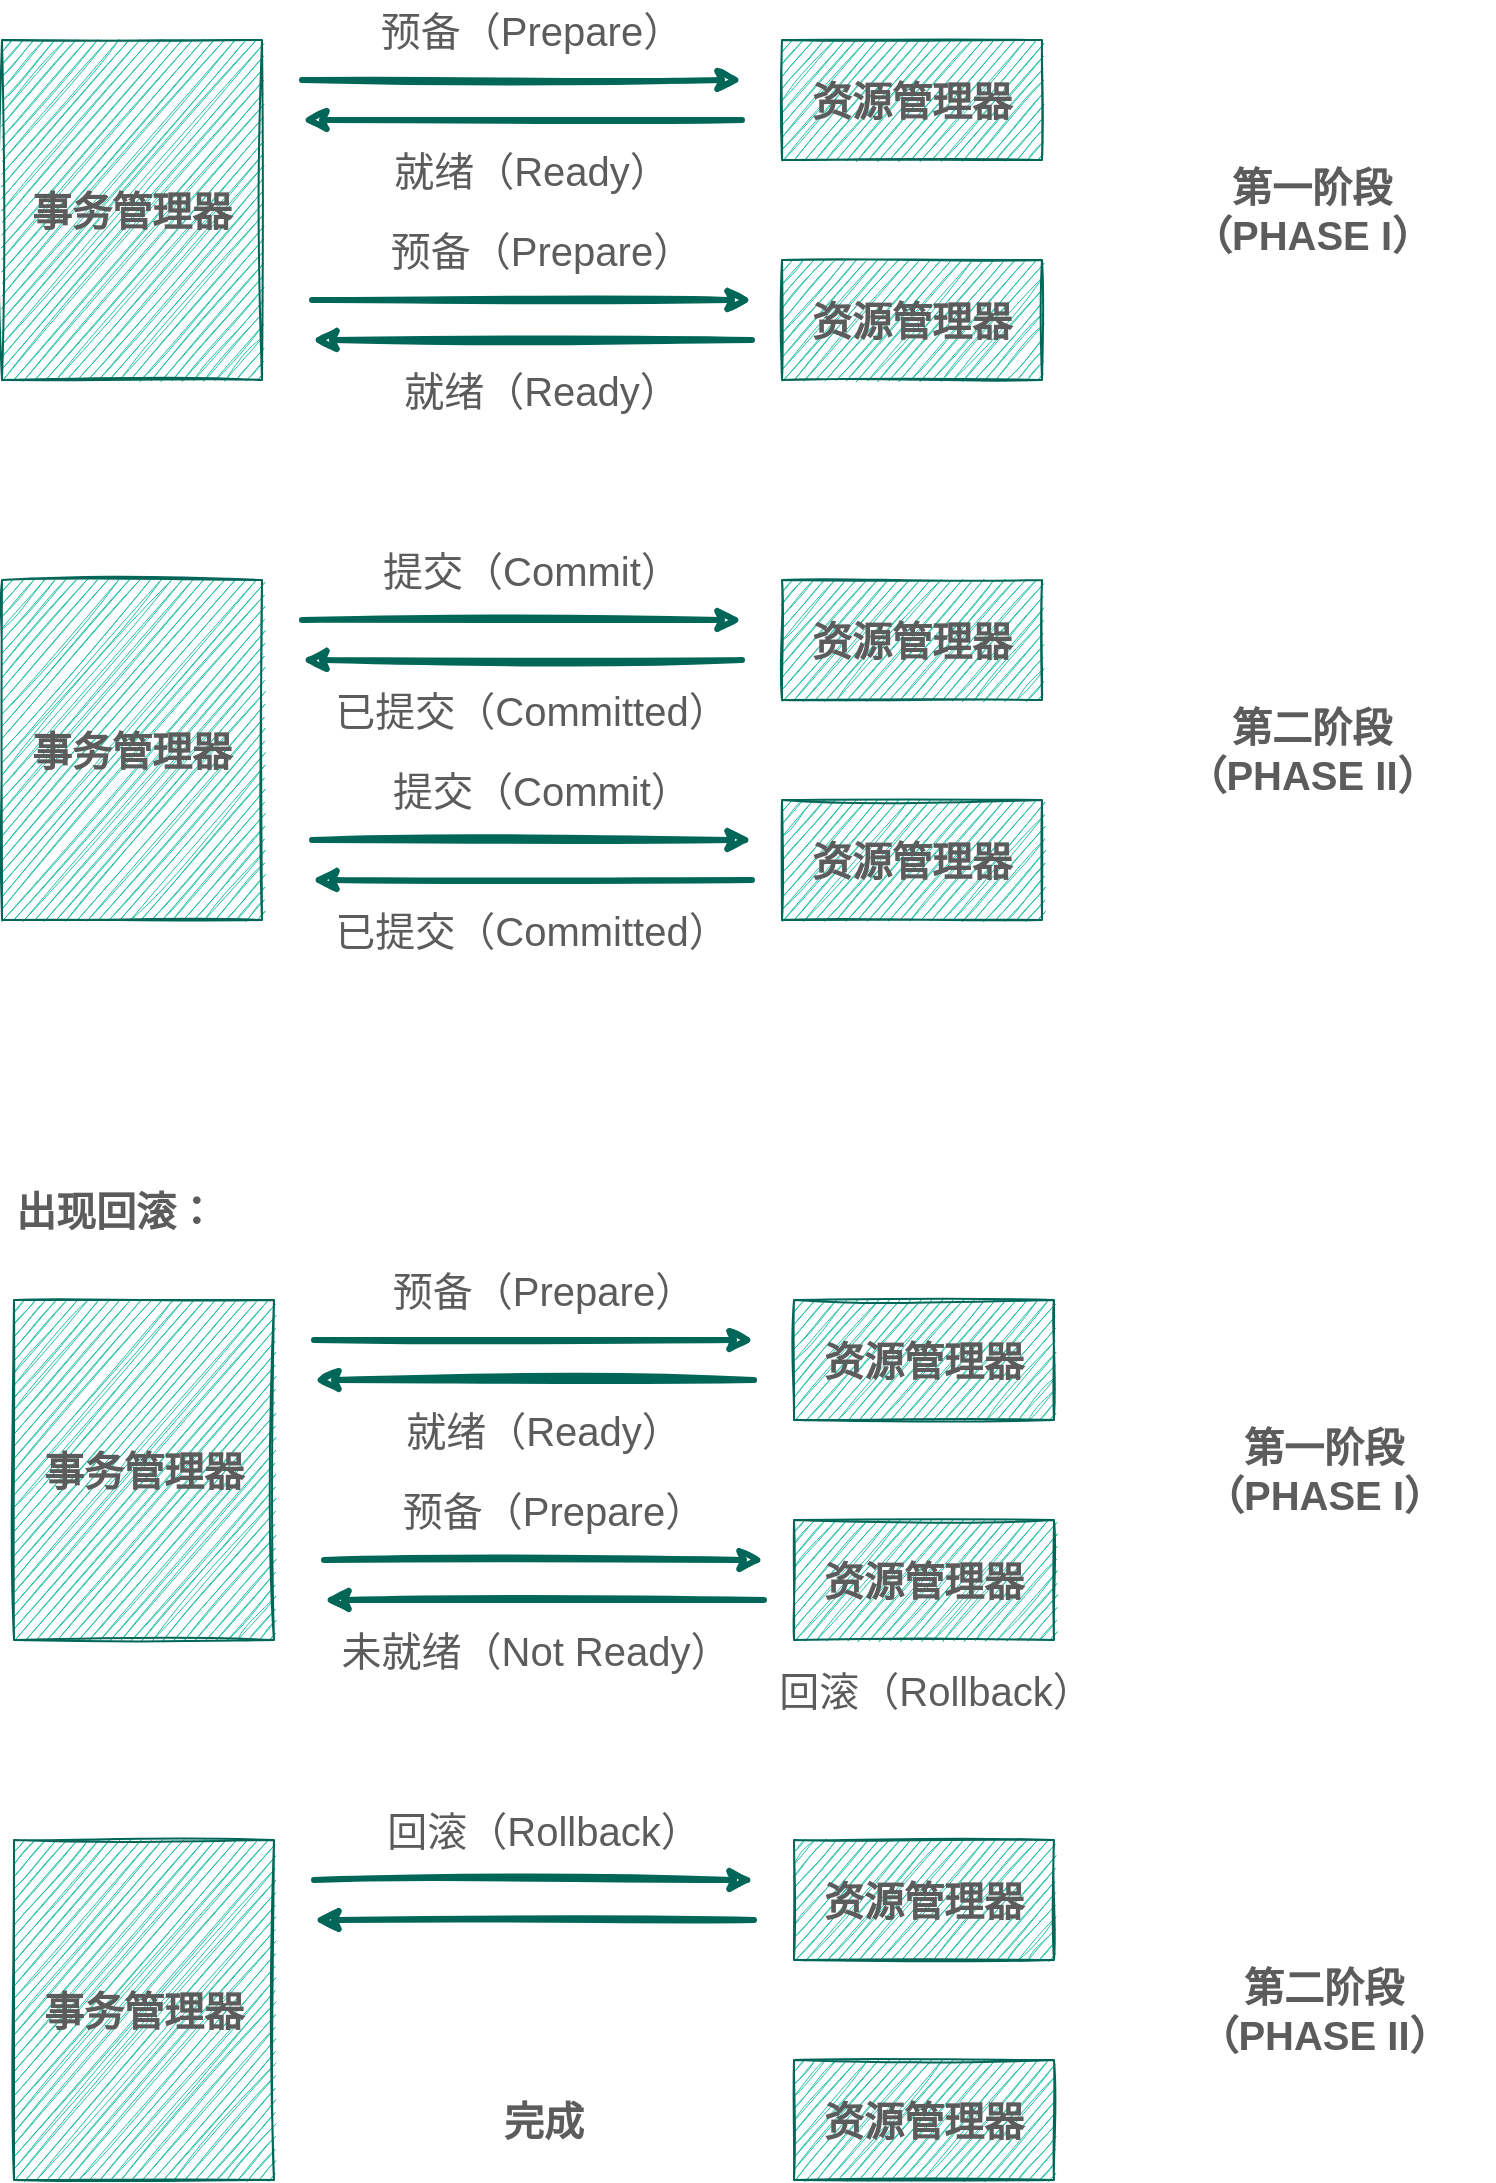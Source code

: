 <mxfile version="15.8.4" type="device"><diagram id="Ddjgypm_HfHKRWtwXlxe" name="第 1 页"><mxGraphModel dx="1422" dy="857" grid="1" gridSize="10" guides="1" tooltips="1" connect="1" arrows="1" fold="1" page="1" pageScale="1" pageWidth="827" pageHeight="1169" math="0" shadow="0"><root><mxCell id="0"/><mxCell id="1" parent="0"/><mxCell id="6Hvb_LxCjrMcxpyuRGAF-2" value="&lt;font style=&quot;font-size: 20px&quot;&gt;&lt;b&gt;事务管理器&lt;/b&gt;&lt;/font&gt;" style="rounded=0;whiteSpace=wrap;html=1;fontFamily=Comic Sans MS;fontColor=#5C5C5C;strokeColor=#006658;fillColor=#21C0A5;align=center;sketch=1;" vertex="1" parent="1"><mxGeometry x="40" y="60" width="130" height="170" as="geometry"/></mxCell><mxCell id="6Hvb_LxCjrMcxpyuRGAF-3" value="&lt;font style=&quot;font-size: 20px&quot;&gt;&lt;b&gt;资源管理器&lt;/b&gt;&lt;/font&gt;" style="rounded=0;whiteSpace=wrap;html=1;fontFamily=Comic Sans MS;fontColor=#5C5C5C;strokeColor=#006658;fillColor=#21C0A5;align=center;sketch=1;" vertex="1" parent="1"><mxGeometry x="430" y="60" width="130" height="60" as="geometry"/></mxCell><mxCell id="6Hvb_LxCjrMcxpyuRGAF-4" value="&lt;font style=&quot;font-size: 20px&quot;&gt;&lt;b&gt;资源管理器&lt;/b&gt;&lt;/font&gt;" style="rounded=0;whiteSpace=wrap;html=1;fontFamily=Comic Sans MS;fontColor=#5C5C5C;strokeColor=#006658;fillColor=#21C0A5;align=center;sketch=1;" vertex="1" parent="1"><mxGeometry x="430" y="170" width="130" height="60" as="geometry"/></mxCell><mxCell id="6Hvb_LxCjrMcxpyuRGAF-5" value="" style="endArrow=classic;html=1;rounded=1;fontSize=20;fontColor=#5C5C5C;strokeColor=#006658;fillColor=#21C0A5;curved=0;strokeWidth=3;sketch=1;" edge="1" parent="1"><mxGeometry width="50" height="50" relative="1" as="geometry"><mxPoint x="190" y="80" as="sourcePoint"/><mxPoint x="410" y="80" as="targetPoint"/></mxGeometry></mxCell><mxCell id="6Hvb_LxCjrMcxpyuRGAF-7" value="" style="endArrow=classic;html=1;rounded=1;fontSize=20;fontColor=#5C5C5C;strokeColor=#006658;fillColor=#21C0A5;curved=0;strokeWidth=3;sketch=1;" edge="1" parent="1"><mxGeometry width="50" height="50" relative="1" as="geometry"><mxPoint x="410" y="100" as="sourcePoint"/><mxPoint x="190" y="100" as="targetPoint"/></mxGeometry></mxCell><mxCell id="6Hvb_LxCjrMcxpyuRGAF-10" value="预备（Prepare）" style="text;html=1;strokeColor=none;fillColor=none;align=center;verticalAlign=middle;whiteSpace=wrap;rounded=0;fontSize=20;fontColor=#5C5C5C;sketch=1;" vertex="1" parent="1"><mxGeometry x="220" y="40" width="170" height="30" as="geometry"/></mxCell><mxCell id="6Hvb_LxCjrMcxpyuRGAF-11" value="就绪（Ready）" style="text;html=1;strokeColor=none;fillColor=none;align=center;verticalAlign=middle;whiteSpace=wrap;rounded=0;fontSize=20;fontColor=#5C5C5C;sketch=1;" vertex="1" parent="1"><mxGeometry x="220" y="110" width="170" height="30" as="geometry"/></mxCell><mxCell id="6Hvb_LxCjrMcxpyuRGAF-12" value="" style="endArrow=classic;html=1;rounded=1;fontSize=20;fontColor=#5C5C5C;strokeColor=#006658;fillColor=#21C0A5;curved=0;strokeWidth=3;sketch=1;" edge="1" parent="1"><mxGeometry width="50" height="50" relative="1" as="geometry"><mxPoint x="195" y="190" as="sourcePoint"/><mxPoint x="415" y="190" as="targetPoint"/></mxGeometry></mxCell><mxCell id="6Hvb_LxCjrMcxpyuRGAF-13" value="" style="endArrow=classic;html=1;rounded=1;fontSize=20;fontColor=#5C5C5C;strokeColor=#006658;fillColor=#21C0A5;curved=0;strokeWidth=3;sketch=1;" edge="1" parent="1"><mxGeometry width="50" height="50" relative="1" as="geometry"><mxPoint x="415" y="210" as="sourcePoint"/><mxPoint x="195" y="210" as="targetPoint"/></mxGeometry></mxCell><mxCell id="6Hvb_LxCjrMcxpyuRGAF-14" value="预备（Prepare）" style="text;html=1;strokeColor=none;fillColor=none;align=center;verticalAlign=middle;whiteSpace=wrap;rounded=0;fontSize=20;fontColor=#5C5C5C;sketch=1;" vertex="1" parent="1"><mxGeometry x="225" y="150" width="170" height="30" as="geometry"/></mxCell><mxCell id="6Hvb_LxCjrMcxpyuRGAF-15" value="就绪（Ready）" style="text;html=1;strokeColor=none;fillColor=none;align=center;verticalAlign=middle;whiteSpace=wrap;rounded=0;fontSize=20;fontColor=#5C5C5C;sketch=1;" vertex="1" parent="1"><mxGeometry x="225" y="220" width="170" height="30" as="geometry"/></mxCell><mxCell id="6Hvb_LxCjrMcxpyuRGAF-16" value="&lt;font style=&quot;font-size: 20px&quot;&gt;&lt;b&gt;事务管理器&lt;/b&gt;&lt;/font&gt;" style="rounded=0;whiteSpace=wrap;html=1;fontFamily=Comic Sans MS;fontColor=#5C5C5C;strokeColor=#006658;fillColor=#21C0A5;align=center;sketch=1;" vertex="1" parent="1"><mxGeometry x="40" y="330" width="130" height="170" as="geometry"/></mxCell><mxCell id="6Hvb_LxCjrMcxpyuRGAF-17" value="&lt;font style=&quot;font-size: 20px&quot;&gt;&lt;b&gt;资源管理器&lt;/b&gt;&lt;/font&gt;" style="rounded=0;whiteSpace=wrap;html=1;fontFamily=Comic Sans MS;fontColor=#5C5C5C;strokeColor=#006658;fillColor=#21C0A5;align=center;sketch=1;" vertex="1" parent="1"><mxGeometry x="430" y="330" width="130" height="60" as="geometry"/></mxCell><mxCell id="6Hvb_LxCjrMcxpyuRGAF-18" value="&lt;font style=&quot;font-size: 20px&quot;&gt;&lt;b&gt;资源管理器&lt;/b&gt;&lt;/font&gt;" style="rounded=0;whiteSpace=wrap;html=1;fontFamily=Comic Sans MS;fontColor=#5C5C5C;strokeColor=#006658;fillColor=#21C0A5;align=center;sketch=1;" vertex="1" parent="1"><mxGeometry x="430" y="440" width="130" height="60" as="geometry"/></mxCell><mxCell id="6Hvb_LxCjrMcxpyuRGAF-19" value="" style="endArrow=classic;html=1;rounded=1;fontSize=20;fontColor=#5C5C5C;strokeColor=#006658;fillColor=#21C0A5;curved=0;strokeWidth=3;sketch=1;" edge="1" parent="1"><mxGeometry width="50" height="50" relative="1" as="geometry"><mxPoint x="190" y="350" as="sourcePoint"/><mxPoint x="410" y="350" as="targetPoint"/></mxGeometry></mxCell><mxCell id="6Hvb_LxCjrMcxpyuRGAF-20" value="" style="endArrow=classic;html=1;rounded=1;fontSize=20;fontColor=#5C5C5C;strokeColor=#006658;fillColor=#21C0A5;curved=0;strokeWidth=3;sketch=1;" edge="1" parent="1"><mxGeometry width="50" height="50" relative="1" as="geometry"><mxPoint x="410" y="370" as="sourcePoint"/><mxPoint x="190" y="370" as="targetPoint"/></mxGeometry></mxCell><mxCell id="6Hvb_LxCjrMcxpyuRGAF-21" value="提交（Commit）" style="text;html=1;strokeColor=none;fillColor=none;align=center;verticalAlign=middle;whiteSpace=wrap;rounded=0;fontSize=20;fontColor=#5C5C5C;sketch=1;" vertex="1" parent="1"><mxGeometry x="220" y="310" width="170" height="30" as="geometry"/></mxCell><mxCell id="6Hvb_LxCjrMcxpyuRGAF-22" value="已提交（Committed）" style="text;html=1;strokeColor=none;fillColor=none;align=center;verticalAlign=middle;whiteSpace=wrap;rounded=0;fontSize=20;fontColor=#5C5C5C;sketch=1;" vertex="1" parent="1"><mxGeometry x="205" y="380" width="200" height="30" as="geometry"/></mxCell><mxCell id="6Hvb_LxCjrMcxpyuRGAF-23" value="" style="endArrow=classic;html=1;rounded=1;fontSize=20;fontColor=#5C5C5C;strokeColor=#006658;fillColor=#21C0A5;curved=0;strokeWidth=3;sketch=1;" edge="1" parent="1"><mxGeometry width="50" height="50" relative="1" as="geometry"><mxPoint x="195" y="460" as="sourcePoint"/><mxPoint x="415" y="460" as="targetPoint"/></mxGeometry></mxCell><mxCell id="6Hvb_LxCjrMcxpyuRGAF-24" value="" style="endArrow=classic;html=1;rounded=1;fontSize=20;fontColor=#5C5C5C;strokeColor=#006658;fillColor=#21C0A5;curved=0;strokeWidth=3;sketch=1;" edge="1" parent="1"><mxGeometry width="50" height="50" relative="1" as="geometry"><mxPoint x="415" y="480" as="sourcePoint"/><mxPoint x="195" y="480" as="targetPoint"/></mxGeometry></mxCell><mxCell id="6Hvb_LxCjrMcxpyuRGAF-25" value="提交（Commit）" style="text;html=1;strokeColor=none;fillColor=none;align=center;verticalAlign=middle;whiteSpace=wrap;rounded=0;fontSize=20;fontColor=#5C5C5C;sketch=1;" vertex="1" parent="1"><mxGeometry x="225" y="420" width="170" height="30" as="geometry"/></mxCell><mxCell id="6Hvb_LxCjrMcxpyuRGAF-27" value="&lt;font style=&quot;font-size: 20px&quot;&gt;&lt;b&gt;第一阶段&lt;br&gt;（PHASE I）&lt;/b&gt;&lt;/font&gt;" style="text;html=1;strokeColor=none;fillColor=none;align=center;verticalAlign=middle;whiteSpace=wrap;rounded=0;sketch=0;fontColor=#5C5C5C;" vertex="1" parent="1"><mxGeometry x="610" y="90" width="170" height="110" as="geometry"/></mxCell><mxCell id="6Hvb_LxCjrMcxpyuRGAF-28" value="&lt;font style=&quot;font-size: 20px&quot;&gt;&lt;b&gt;第二阶段&lt;br&gt;（PHASE II）&lt;/b&gt;&lt;/font&gt;" style="text;html=1;strokeColor=none;fillColor=none;align=center;verticalAlign=middle;whiteSpace=wrap;rounded=0;sketch=0;fontColor=#5C5C5C;" vertex="1" parent="1"><mxGeometry x="610" y="360" width="170" height="110" as="geometry"/></mxCell><mxCell id="6Hvb_LxCjrMcxpyuRGAF-31" value="已提交（Committed）" style="text;html=1;strokeColor=none;fillColor=none;align=center;verticalAlign=middle;whiteSpace=wrap;rounded=0;fontSize=20;fontColor=#5C5C5C;sketch=1;" vertex="1" parent="1"><mxGeometry x="205" y="490" width="200" height="30" as="geometry"/></mxCell><mxCell id="6Hvb_LxCjrMcxpyuRGAF-32" value="&lt;font style=&quot;font-size: 20px&quot;&gt;&lt;b&gt;事务管理器&lt;/b&gt;&lt;/font&gt;" style="rounded=0;whiteSpace=wrap;html=1;fontFamily=Comic Sans MS;fontColor=#5C5C5C;strokeColor=#006658;fillColor=#21C0A5;align=center;sketch=1;" vertex="1" parent="1"><mxGeometry x="46" y="690" width="130" height="170" as="geometry"/></mxCell><mxCell id="6Hvb_LxCjrMcxpyuRGAF-33" value="&lt;font style=&quot;font-size: 20px&quot;&gt;&lt;b&gt;资源管理器&lt;/b&gt;&lt;/font&gt;" style="rounded=0;whiteSpace=wrap;html=1;fontFamily=Comic Sans MS;fontColor=#5C5C5C;strokeColor=#006658;fillColor=#21C0A5;align=center;sketch=1;" vertex="1" parent="1"><mxGeometry x="436" y="690" width="130" height="60" as="geometry"/></mxCell><mxCell id="6Hvb_LxCjrMcxpyuRGAF-34" value="&lt;font style=&quot;font-size: 20px&quot;&gt;&lt;b&gt;资源管理器&lt;/b&gt;&lt;/font&gt;" style="rounded=0;whiteSpace=wrap;html=1;fontFamily=Comic Sans MS;fontColor=#5C5C5C;strokeColor=#006658;fillColor=#21C0A5;align=center;sketch=1;" vertex="1" parent="1"><mxGeometry x="436" y="800" width="130" height="60" as="geometry"/></mxCell><mxCell id="6Hvb_LxCjrMcxpyuRGAF-35" value="" style="endArrow=classic;html=1;rounded=1;fontSize=20;fontColor=#5C5C5C;strokeColor=#006658;fillColor=#21C0A5;curved=0;strokeWidth=3;sketch=1;" edge="1" parent="1"><mxGeometry width="50" height="50" relative="1" as="geometry"><mxPoint x="196" y="710" as="sourcePoint"/><mxPoint x="416" y="710" as="targetPoint"/></mxGeometry></mxCell><mxCell id="6Hvb_LxCjrMcxpyuRGAF-36" value="" style="endArrow=classic;html=1;rounded=1;fontSize=20;fontColor=#5C5C5C;strokeColor=#006658;fillColor=#21C0A5;curved=0;strokeWidth=3;sketch=1;" edge="1" parent="1"><mxGeometry width="50" height="50" relative="1" as="geometry"><mxPoint x="416" y="730" as="sourcePoint"/><mxPoint x="196" y="730" as="targetPoint"/></mxGeometry></mxCell><mxCell id="6Hvb_LxCjrMcxpyuRGAF-37" value="预备（Prepare）" style="text;html=1;strokeColor=none;fillColor=none;align=center;verticalAlign=middle;whiteSpace=wrap;rounded=0;fontSize=20;fontColor=#5C5C5C;sketch=1;" vertex="1" parent="1"><mxGeometry x="226" y="670" width="170" height="30" as="geometry"/></mxCell><mxCell id="6Hvb_LxCjrMcxpyuRGAF-38" value="就绪（Ready）" style="text;html=1;strokeColor=none;fillColor=none;align=center;verticalAlign=middle;whiteSpace=wrap;rounded=0;fontSize=20;fontColor=#5C5C5C;sketch=1;" vertex="1" parent="1"><mxGeometry x="226" y="740" width="170" height="30" as="geometry"/></mxCell><mxCell id="6Hvb_LxCjrMcxpyuRGAF-39" value="" style="endArrow=classic;html=1;rounded=1;fontSize=20;fontColor=#5C5C5C;strokeColor=#006658;fillColor=#21C0A5;curved=0;strokeWidth=3;sketch=1;" edge="1" parent="1"><mxGeometry width="50" height="50" relative="1" as="geometry"><mxPoint x="201" y="820" as="sourcePoint"/><mxPoint x="421" y="820" as="targetPoint"/></mxGeometry></mxCell><mxCell id="6Hvb_LxCjrMcxpyuRGAF-40" value="" style="endArrow=classic;html=1;rounded=1;fontSize=20;fontColor=#5C5C5C;strokeColor=#006658;fillColor=#21C0A5;curved=0;strokeWidth=3;sketch=1;" edge="1" parent="1"><mxGeometry width="50" height="50" relative="1" as="geometry"><mxPoint x="421" y="840" as="sourcePoint"/><mxPoint x="201" y="840" as="targetPoint"/></mxGeometry></mxCell><mxCell id="6Hvb_LxCjrMcxpyuRGAF-41" value="预备（Prepare）" style="text;html=1;strokeColor=none;fillColor=none;align=center;verticalAlign=middle;whiteSpace=wrap;rounded=0;fontSize=20;fontColor=#5C5C5C;sketch=1;" vertex="1" parent="1"><mxGeometry x="231" y="780" width="170" height="30" as="geometry"/></mxCell><mxCell id="6Hvb_LxCjrMcxpyuRGAF-43" value="&lt;font style=&quot;font-size: 20px&quot;&gt;&lt;b&gt;事务管理器&lt;/b&gt;&lt;/font&gt;" style="rounded=0;whiteSpace=wrap;html=1;fontFamily=Comic Sans MS;fontColor=#5C5C5C;strokeColor=#006658;fillColor=#21C0A5;align=center;sketch=1;" vertex="1" parent="1"><mxGeometry x="46" y="960" width="130" height="170" as="geometry"/></mxCell><mxCell id="6Hvb_LxCjrMcxpyuRGAF-44" value="&lt;font style=&quot;font-size: 20px&quot;&gt;&lt;b&gt;资源管理器&lt;/b&gt;&lt;/font&gt;" style="rounded=0;whiteSpace=wrap;html=1;fontFamily=Comic Sans MS;fontColor=#5C5C5C;strokeColor=#006658;fillColor=#21C0A5;align=center;sketch=1;" vertex="1" parent="1"><mxGeometry x="436" y="960" width="130" height="60" as="geometry"/></mxCell><mxCell id="6Hvb_LxCjrMcxpyuRGAF-45" value="&lt;font style=&quot;font-size: 20px&quot;&gt;&lt;b&gt;资源管理器&lt;/b&gt;&lt;/font&gt;" style="rounded=0;whiteSpace=wrap;html=1;fontFamily=Comic Sans MS;fontColor=#5C5C5C;strokeColor=#006658;fillColor=#21C0A5;align=center;sketch=1;" vertex="1" parent="1"><mxGeometry x="436" y="1070" width="130" height="60" as="geometry"/></mxCell><mxCell id="6Hvb_LxCjrMcxpyuRGAF-46" value="" style="endArrow=classic;html=1;rounded=1;fontSize=20;fontColor=#5C5C5C;strokeColor=#006658;fillColor=#21C0A5;curved=0;strokeWidth=3;sketch=1;" edge="1" parent="1"><mxGeometry width="50" height="50" relative="1" as="geometry"><mxPoint x="196" y="980" as="sourcePoint"/><mxPoint x="416" y="980" as="targetPoint"/></mxGeometry></mxCell><mxCell id="6Hvb_LxCjrMcxpyuRGAF-47" value="" style="endArrow=classic;html=1;rounded=1;fontSize=20;fontColor=#5C5C5C;strokeColor=#006658;fillColor=#21C0A5;curved=0;strokeWidth=3;sketch=1;" edge="1" parent="1"><mxGeometry width="50" height="50" relative="1" as="geometry"><mxPoint x="416" y="1000" as="sourcePoint"/><mxPoint x="196" y="1000" as="targetPoint"/></mxGeometry></mxCell><mxCell id="6Hvb_LxCjrMcxpyuRGAF-48" value="回滚（Rollback）" style="text;html=1;strokeColor=none;fillColor=none;align=center;verticalAlign=middle;whiteSpace=wrap;rounded=0;fontSize=20;fontColor=#5C5C5C;sketch=1;" vertex="1" parent="1"><mxGeometry x="226" y="940" width="170" height="30" as="geometry"/></mxCell><mxCell id="6Hvb_LxCjrMcxpyuRGAF-53" value="&lt;font style=&quot;font-size: 20px&quot;&gt;&lt;b&gt;第一阶段&lt;br&gt;（PHASE I）&lt;/b&gt;&lt;/font&gt;" style="text;html=1;strokeColor=none;fillColor=none;align=center;verticalAlign=middle;whiteSpace=wrap;rounded=0;sketch=0;fontColor=#5C5C5C;" vertex="1" parent="1"><mxGeometry x="616" y="720" width="170" height="110" as="geometry"/></mxCell><mxCell id="6Hvb_LxCjrMcxpyuRGAF-54" value="&lt;font style=&quot;font-size: 20px&quot;&gt;&lt;b&gt;第二阶段&lt;br&gt;（PHASE II）&lt;/b&gt;&lt;/font&gt;" style="text;html=1;strokeColor=none;fillColor=none;align=center;verticalAlign=middle;whiteSpace=wrap;rounded=0;sketch=0;fontColor=#5C5C5C;" vertex="1" parent="1"><mxGeometry x="616" y="990" width="170" height="110" as="geometry"/></mxCell><mxCell id="6Hvb_LxCjrMcxpyuRGAF-56" value="&lt;b&gt;出现回滚：&lt;/b&gt;" style="text;html=1;strokeColor=none;fillColor=none;align=center;verticalAlign=middle;whiteSpace=wrap;rounded=0;sketch=0;fontSize=20;fontColor=#5C5C5C;" vertex="1" parent="1"><mxGeometry x="42" y="630" width="110" height="30" as="geometry"/></mxCell><mxCell id="6Hvb_LxCjrMcxpyuRGAF-58" value="未就绪（Not Ready）" style="text;html=1;strokeColor=none;fillColor=none;align=center;verticalAlign=middle;whiteSpace=wrap;rounded=0;fontSize=20;fontColor=#5C5C5C;sketch=1;" vertex="1" parent="1"><mxGeometry x="207" y="850" width="200" height="30" as="geometry"/></mxCell><mxCell id="6Hvb_LxCjrMcxpyuRGAF-59" value="&lt;b&gt;完成&lt;/b&gt;" style="text;html=1;strokeColor=none;fillColor=none;align=center;verticalAlign=middle;whiteSpace=wrap;rounded=0;sketch=0;fontSize=20;fontColor=#5C5C5C;" vertex="1" parent="1"><mxGeometry x="256" y="1085" width="110" height="30" as="geometry"/></mxCell><mxCell id="6Hvb_LxCjrMcxpyuRGAF-60" value="回滚（Rollback）" style="text;html=1;strokeColor=none;fillColor=none;align=center;verticalAlign=middle;whiteSpace=wrap;rounded=0;fontSize=20;fontColor=#5C5C5C;sketch=1;" vertex="1" parent="1"><mxGeometry x="422" y="870" width="170" height="30" as="geometry"/></mxCell></root></mxGraphModel></diagram></mxfile>